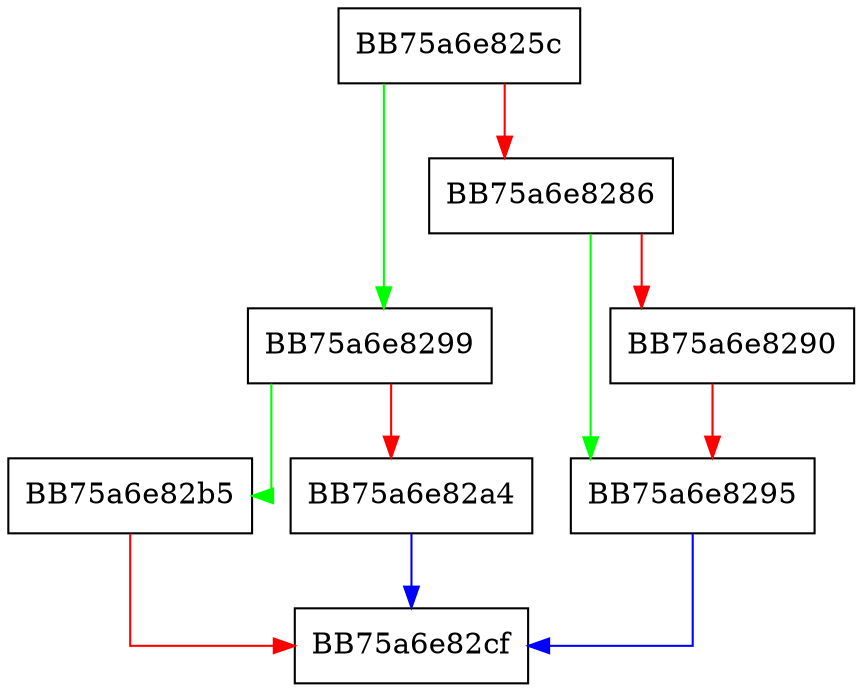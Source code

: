 digraph Insert {
  node [shape="box"];
  graph [splines=ortho];
  BB75a6e825c -> BB75a6e8299 [color="green"];
  BB75a6e825c -> BB75a6e8286 [color="red"];
  BB75a6e8286 -> BB75a6e8295 [color="green"];
  BB75a6e8286 -> BB75a6e8290 [color="red"];
  BB75a6e8290 -> BB75a6e8295 [color="red"];
  BB75a6e8295 -> BB75a6e82cf [color="blue"];
  BB75a6e8299 -> BB75a6e82b5 [color="green"];
  BB75a6e8299 -> BB75a6e82a4 [color="red"];
  BB75a6e82a4 -> BB75a6e82cf [color="blue"];
  BB75a6e82b5 -> BB75a6e82cf [color="red"];
}